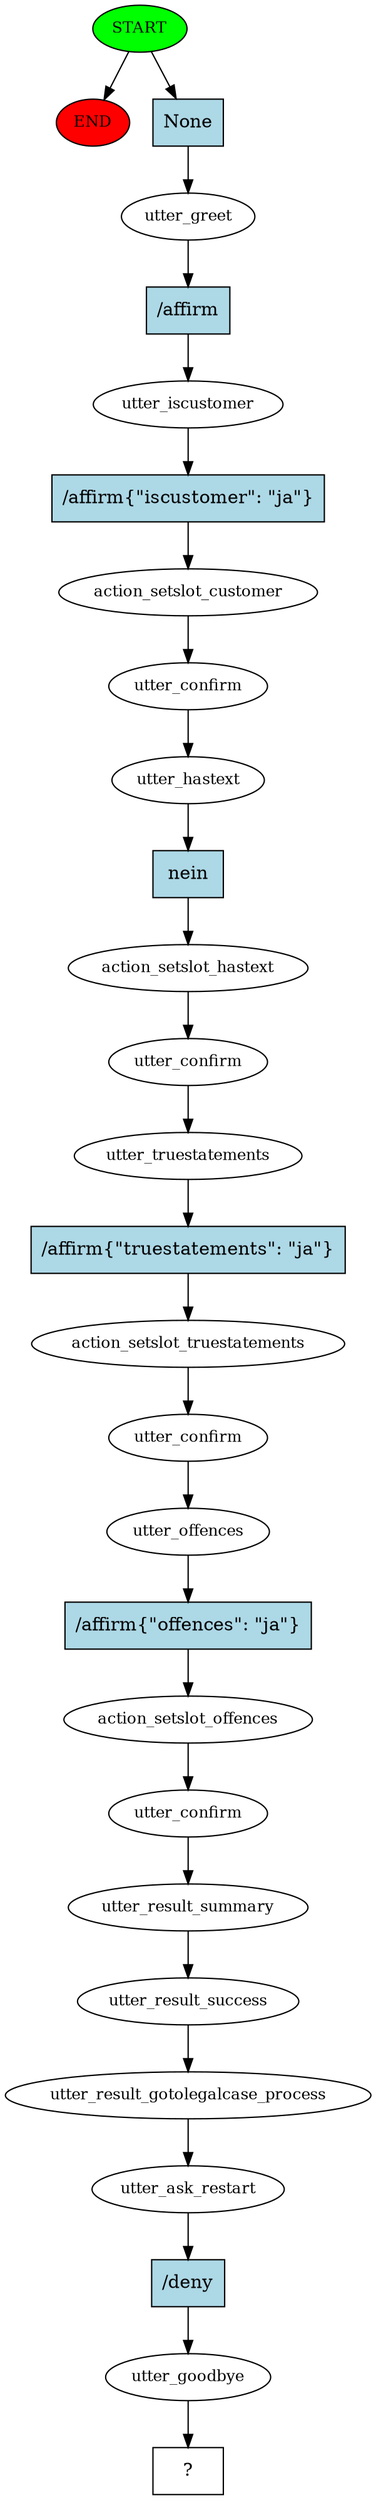 digraph  {
0 [class="start active", fillcolor=green, fontsize=12, label=START, style=filled];
"-1" [class=end, fillcolor=red, fontsize=12, label=END, style=filled];
1 [class=active, fontsize=12, label=utter_greet];
2 [class=active, fontsize=12, label=utter_iscustomer];
3 [class=active, fontsize=12, label=action_setslot_customer];
4 [class=active, fontsize=12, label=utter_confirm];
5 [class=active, fontsize=12, label=utter_hastext];
6 [class=active, fontsize=12, label=action_setslot_hastext];
7 [class=active, fontsize=12, label=utter_confirm];
8 [class=active, fontsize=12, label=utter_truestatements];
9 [class=active, fontsize=12, label=action_setslot_truestatements];
10 [class=active, fontsize=12, label=utter_confirm];
11 [class=active, fontsize=12, label=utter_offences];
12 [class=active, fontsize=12, label=action_setslot_offences];
13 [class=active, fontsize=12, label=utter_confirm];
14 [class=active, fontsize=12, label=utter_result_summary];
15 [class=active, fontsize=12, label=utter_result_success];
16 [class=active, fontsize=12, label=utter_result_gotolegalcase_process];
17 [class=active, fontsize=12, label=utter_ask_restart];
18 [class=active, fontsize=12, label=utter_goodbye];
19 [class="intent dashed active", label="  ?  ", shape=rect];
20 [class="intent active", fillcolor=lightblue, label=None, shape=rect, style=filled];
21 [class="intent active", fillcolor=lightblue, label="/affirm", shape=rect, style=filled];
22 [class="intent active", fillcolor=lightblue, label="/affirm{\"iscustomer\": \"ja\"}", shape=rect, style=filled];
23 [class="intent active", fillcolor=lightblue, label=nein, shape=rect, style=filled];
24 [class="intent active", fillcolor=lightblue, label="/affirm{\"truestatements\": \"ja\"}", shape=rect, style=filled];
25 [class="intent active", fillcolor=lightblue, label="/affirm{\"offences\": \"ja\"}", shape=rect, style=filled];
26 [class="intent active", fillcolor=lightblue, label="/deny", shape=rect, style=filled];
0 -> "-1"  [class="", key=NONE, label=""];
0 -> 20  [class=active, key=0];
1 -> 21  [class=active, key=0];
2 -> 22  [class=active, key=0];
3 -> 4  [class=active, key=NONE, label=""];
4 -> 5  [class=active, key=NONE, label=""];
5 -> 23  [class=active, key=0];
6 -> 7  [class=active, key=NONE, label=""];
7 -> 8  [class=active, key=NONE, label=""];
8 -> 24  [class=active, key=0];
9 -> 10  [class=active, key=NONE, label=""];
10 -> 11  [class=active, key=NONE, label=""];
11 -> 25  [class=active, key=0];
12 -> 13  [class=active, key=NONE, label=""];
13 -> 14  [class=active, key=NONE, label=""];
14 -> 15  [class=active, key=NONE, label=""];
15 -> 16  [class=active, key=NONE, label=""];
16 -> 17  [class=active, key=NONE, label=""];
17 -> 26  [class=active, key=0];
18 -> 19  [class=active, key=NONE, label=""];
20 -> 1  [class=active, key=0];
21 -> 2  [class=active, key=0];
22 -> 3  [class=active, key=0];
23 -> 6  [class=active, key=0];
24 -> 9  [class=active, key=0];
25 -> 12  [class=active, key=0];
26 -> 18  [class=active, key=0];
}
